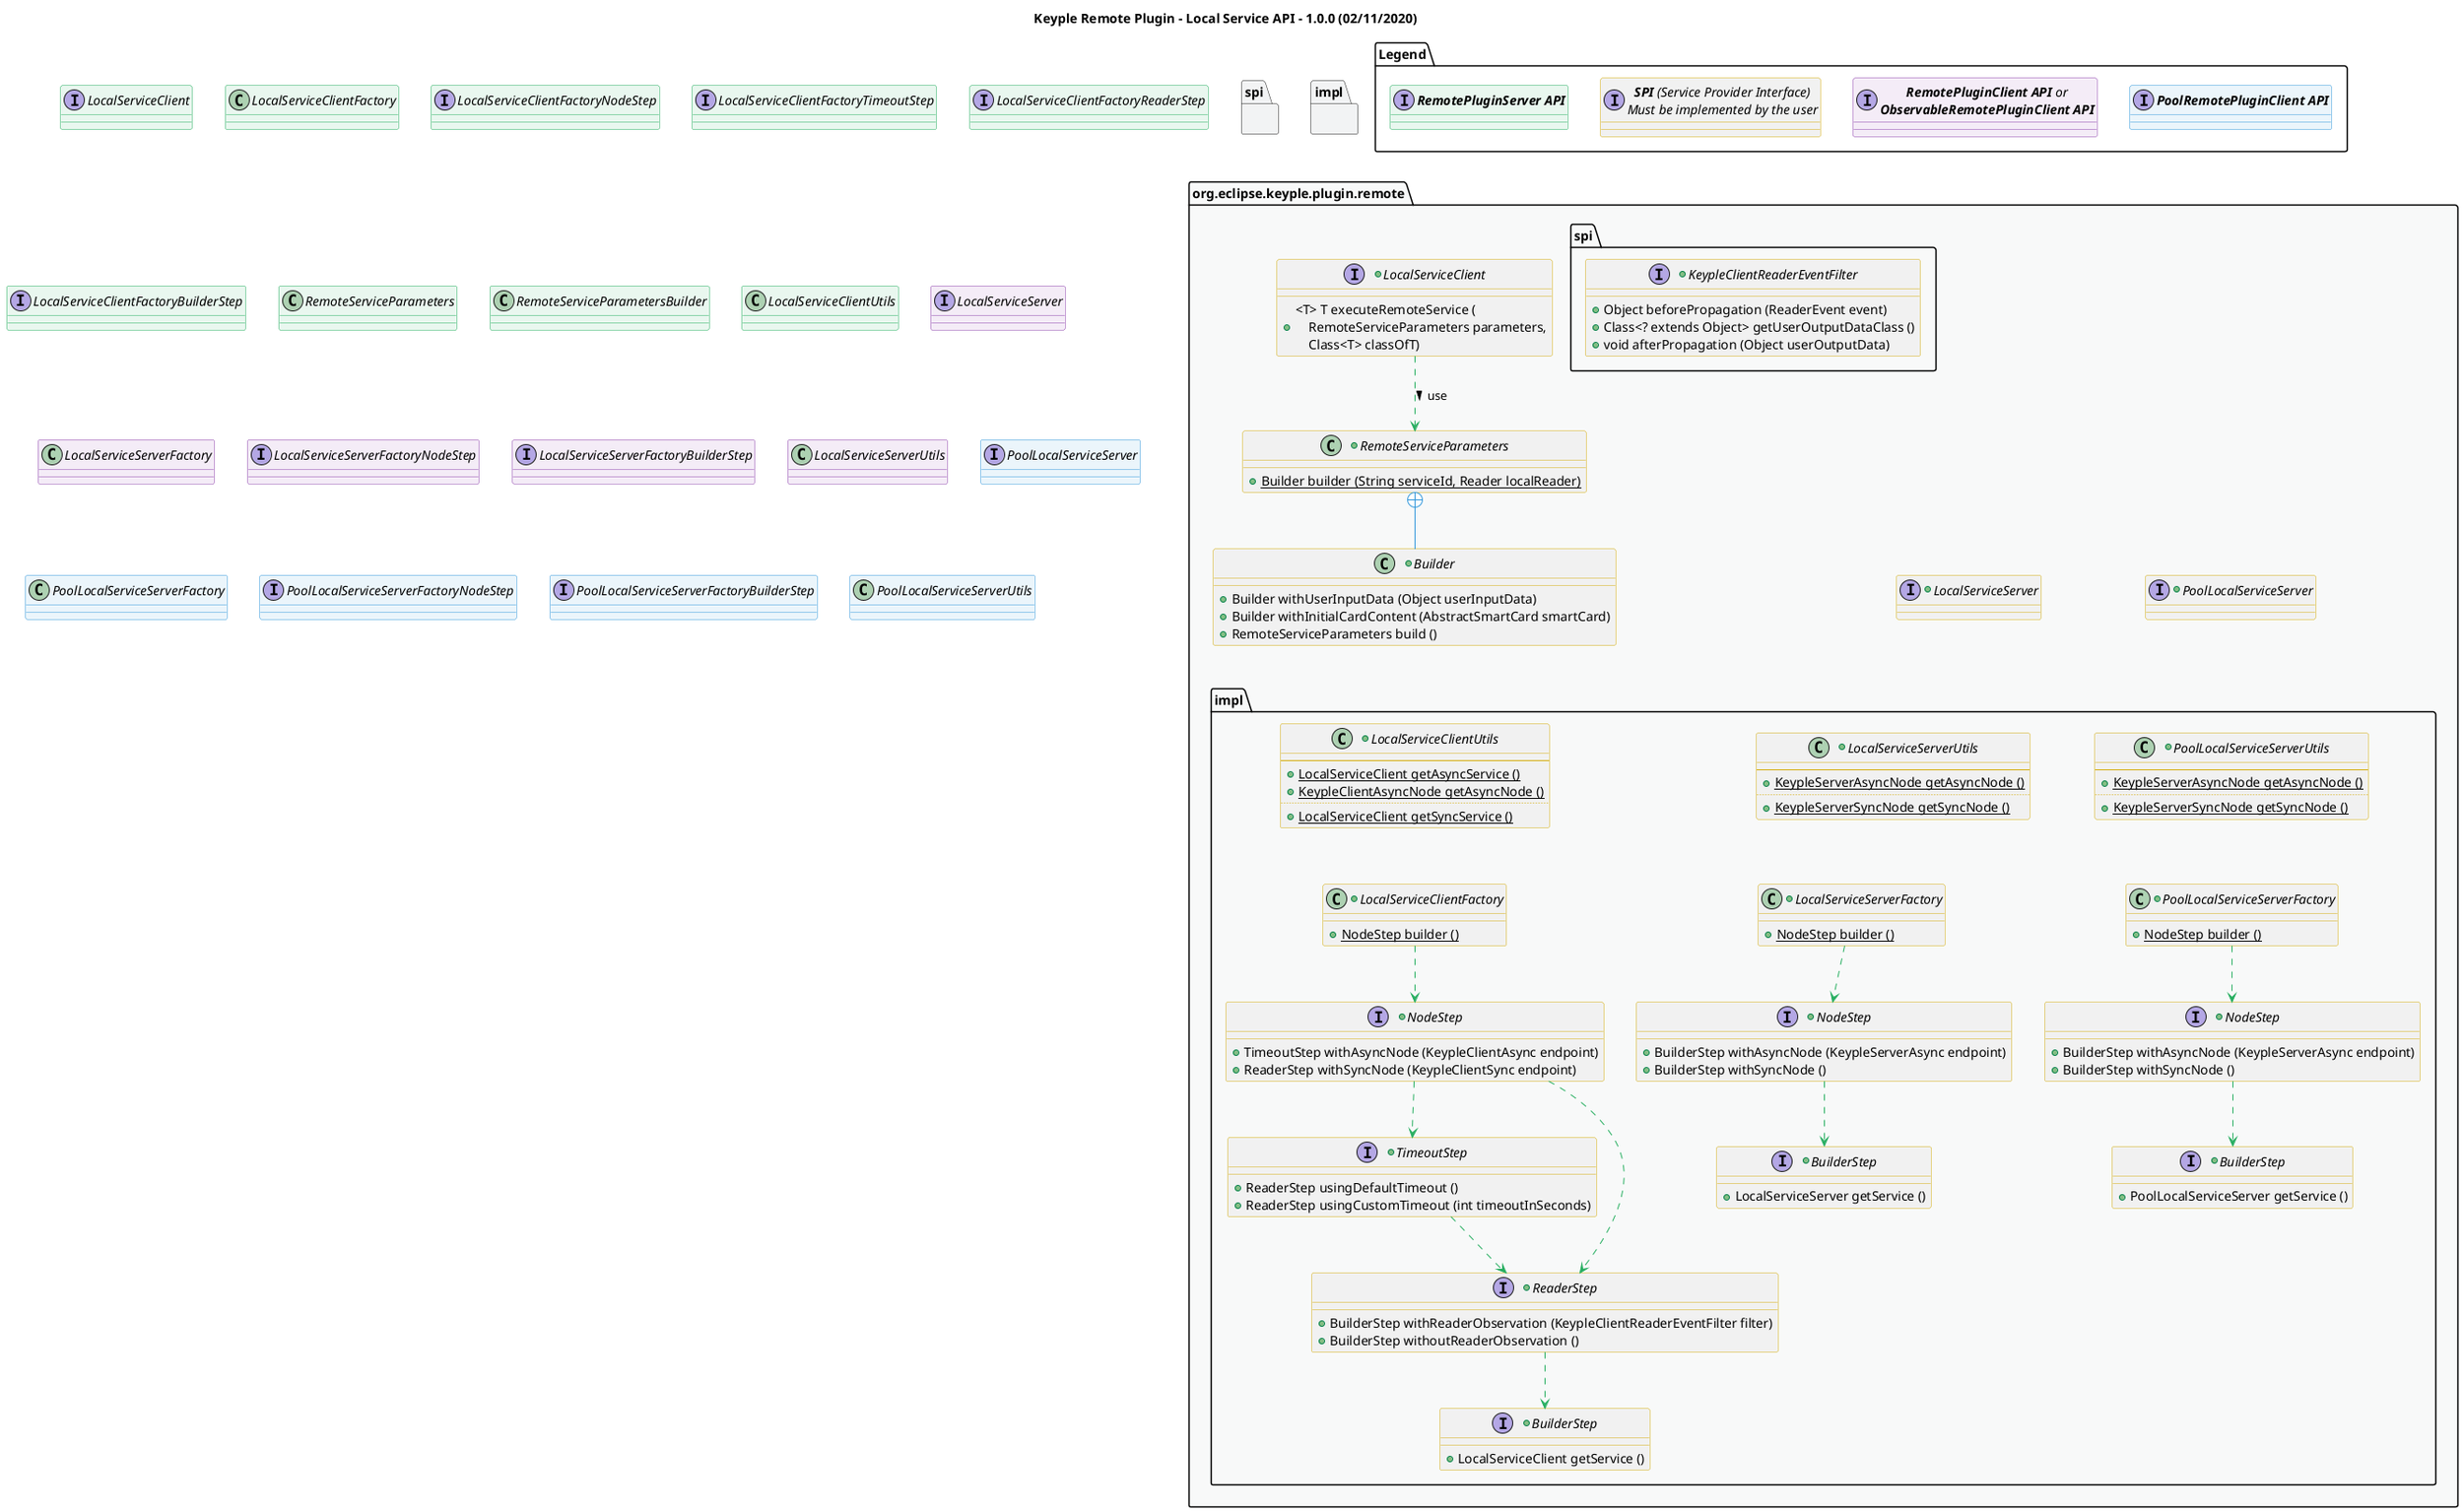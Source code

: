 @startuml
title
    Keyple Remote Plugin - Local Service API - 1.0.0 (02/11/2020)
end title

' == THEME ==

'Couleurs issues de : https://htmlcolorcodes.com/fr/tableau-de-couleur/tableau-de-couleur-design-plat/
!define C_GREY1 F8F9F9
!define C_GREY2 F2F3F4
!define C_GREY3 E5E7E9
!define C_GREY4 D7DBDD
!define C_GREY5 CACFD2
!define C_GREY6 BDC3C7
!define C_LINK 3498DB
!define C_USE 27AE60

skinparam Shadowing false
skinparam ClassFontStyle italic
skinparam ClassBorderColor #D4AC0D
skinparam stereotypeABorderColor #A9DCDF
skinparam stereotypeIBorderColor #B4A7E5
skinparam stereotypeCBorderColor #ADD1B2
skinparam stereotypeEBorderColor #EB93DF
' Red
skinparam ClassBackgroundColor<<red>> #FDEDEC
skinparam ClassBorderColor<<red>> #E74C3C
hide <<red>> stereotype
' Purple
skinparam ClassBackgroundColor<<purple>> #F4ECF7
skinparam ClassBorderColor<<purple>> #8E44AD
hide <<purple>> stereotype
' blue
skinparam ClassBackgroundColor<<blue>> #EBF5FB
skinparam ClassBorderColor<<blue>> #3498DB
hide <<blue>> stereotype
' Green
skinparam ClassBackgroundColor<<green>> #E9F7EF
skinparam ClassBorderColor<<green>> #27AE60
hide <<green>> stereotype
' Grey
skinparam ClassBackgroundColor<<grey>> #EAECEE
skinparam ClassBorderColor<<grey>> #2C3E50
hide <<grey>> stereotype

' == CONTENT ==

package Legend {
    interface "**RemotePluginServer API**" as serverApi <<green>>
    interface "**RemotePluginClient API** or\n**ObservableRemotePluginClient API**" as clientApi <<purple>>
    interface "**PoolRemotePluginClient API**" as poolClientApi <<blue>>
    interface "**SPI** (Service Provider Interface)\nMust be implemented by the user" as spiApi
}

package "org.eclipse.keyple.plugin.remote" as root {

    +interface LocalServiceClient {
        +<T> T executeRemoteService (\n    RemoteServiceParameters parameters,\n    Class<T> classOfT)
    }
    +class RemoteServiceParameters {
        +{static} Builder builder (String serviceId, Reader localReader)
    }
    +class "Builder" as RemoteServiceParametersBuilder {
        +Builder withUserInputData (Object userInputData)
        +Builder withInitialCardContent (AbstractSmartCard smartCard)
        +RemoteServiceParameters build ()
    }
    +interface LocalServiceServer {
    }
    +interface PoolLocalServiceServer {
    }
    package spi {
        +interface KeypleClientReaderEventFilter {
            +Object beforePropagation (ReaderEvent event)
            +Class<? extends Object> getUserOutputDataClass ()
            +void afterPropagation (Object userOutputData)
        }
    }
    package impl as impl {
        ' Utilities
        +class LocalServiceClientUtils {
            --
            + {static} LocalServiceClient getAsyncService ()
            + {static} KeypleClientAsyncNode getAsyncNode ()
            ..
            + {static} LocalServiceClient getSyncService ()
        }
        +class LocalServiceServerUtils {
            --
            + {static} KeypleServerAsyncNode getAsyncNode ()
            ..
            + {static} KeypleServerSyncNode getSyncNode ()
        }
        +class PoolLocalServiceServerUtils {
            --
            + {static} KeypleServerAsyncNode getAsyncNode ()
            ..
            + {static} KeypleServerSyncNode getSyncNode ()
        }
        ' Factories
        +class LocalServiceClientFactory {
            + {static} NodeStep builder ()
        }
        +interface "NodeStep" as LocalServiceClientFactoryNodeStep {
            + TimeoutStep withAsyncNode (KeypleClientAsync endpoint)
            + ReaderStep withSyncNode (KeypleClientSync endpoint)
        }
        +interface "TimeoutStep" as LocalServiceClientFactoryTimeoutStep {
            + ReaderStep usingDefaultTimeout ()
            + ReaderStep usingCustomTimeout (int timeoutInSeconds)
        }
        +interface "ReaderStep" as LocalServiceClientFactoryReaderStep {
            + BuilderStep withReaderObservation (KeypleClientReaderEventFilter filter)
            + BuilderStep withoutReaderObservation ()
        }
        +interface "BuilderStep" as LocalServiceClientFactoryBuilderStep {
            + LocalServiceClient getService ()
        }
        +class LocalServiceServerFactory {
            + {static} NodeStep builder ()
        }
        +interface "NodeStep" as LocalServiceServerFactoryNodeStep {
            + BuilderStep withAsyncNode (KeypleServerAsync endpoint)
            + BuilderStep withSyncNode ()
        }
        +interface "BuilderStep" as LocalServiceServerFactoryBuilderStep {
            + LocalServiceServer getService ()
        }
        +class PoolLocalServiceServerFactory {
            + {static} NodeStep builder ()
        }
        +interface "NodeStep" as PoolLocalServiceServerFactoryNodeStep {
            + BuilderStep withAsyncNode (KeypleServerAsync endpoint)
            + BuilderStep withSyncNode ()
        }
        +interface "BuilderStep" as PoolLocalServiceServerFactoryBuilderStep {
            + PoolLocalServiceServer getService ()
        }
    }
}

' Associations
LocalServiceClient ..> RemoteServiceParameters #C_USE : use >
RemoteServiceParameters +-- RemoteServiceParametersBuilder #C_LINK

LocalServiceClientFactory ..> LocalServiceClientFactoryNodeStep #C_USE
LocalServiceClientFactoryNodeStep ..> LocalServiceClientFactoryTimeoutStep #C_USE
LocalServiceClientFactoryNodeStep ..> LocalServiceClientFactoryReaderStep #C_USE
LocalServiceClientFactoryTimeoutStep ..> LocalServiceClientFactoryReaderStep #C_USE
LocalServiceClientFactoryReaderStep ..> LocalServiceClientFactoryBuilderStep #C_USE

LocalServiceServerFactory ..> LocalServiceServerFactoryNodeStep #C_USE
LocalServiceServerFactoryNodeStep ..> LocalServiceServerFactoryBuilderStep #C_USE

PoolLocalServiceServerFactory ..> PoolLocalServiceServerFactoryNodeStep #C_USE
PoolLocalServiceServerFactoryNodeStep ..> PoolLocalServiceServerFactoryBuilderStep #C_USE

' == LAYOUT ==

serverApi -[hidden]- LocalServiceClient
clientApi -[hidden]- LocalServiceServer
poolClientApi -[hidden]- PoolLocalServiceServer
spiApi -[hidden]- KeypleClientReaderEventFilter

RemoteServiceParametersBuilder -[hidden]- LocalServiceClientUtils
LocalServiceServer -[hidden]- LocalServiceServerUtils
PoolLocalServiceServer -[hidden]- PoolLocalServiceServerUtils

LocalServiceClientUtils -[hidden]- LocalServiceClientFactory
LocalServiceServerUtils -[hidden]- LocalServiceServerFactory
PoolLocalServiceServerUtils -[hidden]- PoolLocalServiceServerFactory

' == STYLE ==

package root #C_GREY1 {}
package spi #C_GREY2 {}
package impl #C_GREY2 {}

interface LocalServiceClient <<green>>
class LocalServiceClientFactory <<green>>
interface LocalServiceClientFactoryNodeStep <<green>>
interface LocalServiceClientFactoryTimeoutStep <<green>>
interface LocalServiceClientFactoryReaderStep <<green>>
interface LocalServiceClientFactoryBuilderStep <<green>>
class RemoteServiceParameters <<green>>
class RemoteServiceParametersBuilder <<green>>
class LocalServiceClientUtils <<green>>

interface LocalServiceServer <<purple>>
class LocalServiceServerFactory <<purple>>
interface LocalServiceServerFactoryNodeStep <<purple>>
interface LocalServiceServerFactoryBuilderStep <<purple>>
class LocalServiceServerUtils <<purple>>

interface PoolLocalServiceServer <<blue>>
class PoolLocalServiceServerFactory <<blue>>
interface PoolLocalServiceServerFactoryNodeStep <<blue>>
interface PoolLocalServiceServerFactoryBuilderStep <<blue>>
class PoolLocalServiceServerUtils <<blue>>

@enduml